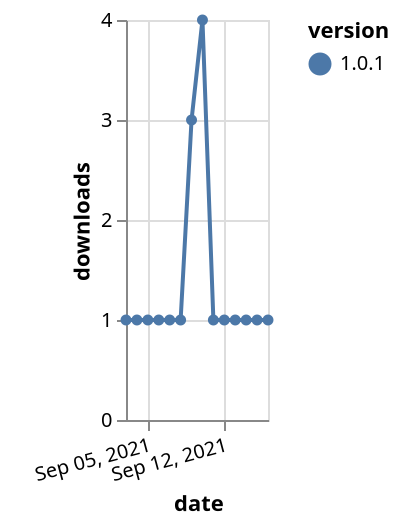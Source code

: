 {"$schema": "https://vega.github.io/schema/vega-lite/v5.json", "description": "A simple bar chart with embedded data.", "data": {"values": [{"date": "2021-09-03", "total": 184, "delta": 1, "version": "1.0.1"}, {"date": "2021-09-04", "total": 185, "delta": 1, "version": "1.0.1"}, {"date": "2021-09-05", "total": 186, "delta": 1, "version": "1.0.1"}, {"date": "2021-09-06", "total": 187, "delta": 1, "version": "1.0.1"}, {"date": "2021-09-07", "total": 188, "delta": 1, "version": "1.0.1"}, {"date": "2021-09-08", "total": 189, "delta": 1, "version": "1.0.1"}, {"date": "2021-09-09", "total": 192, "delta": 3, "version": "1.0.1"}, {"date": "2021-09-10", "total": 196, "delta": 4, "version": "1.0.1"}, {"date": "2021-09-11", "total": 197, "delta": 1, "version": "1.0.1"}, {"date": "2021-09-12", "total": 198, "delta": 1, "version": "1.0.1"}, {"date": "2021-09-13", "total": 199, "delta": 1, "version": "1.0.1"}, {"date": "2021-09-14", "total": 200, "delta": 1, "version": "1.0.1"}, {"date": "2021-09-15", "total": 201, "delta": 1, "version": "1.0.1"}, {"date": "2021-09-16", "total": 202, "delta": 1, "version": "1.0.1"}]}, "width": "container", "mark": {"type": "line", "point": {"filled": true}}, "encoding": {"x": {"field": "date", "type": "temporal", "timeUnit": "yearmonthdate", "title": "date", "axis": {"labelAngle": -15}}, "y": {"field": "delta", "type": "quantitative", "title": "downloads"}, "color": {"field": "version", "type": "nominal"}, "tooltip": {"field": "delta"}}}
